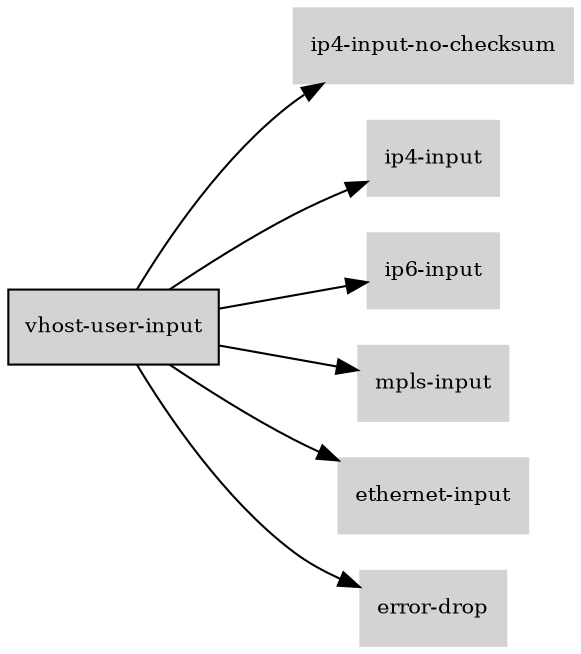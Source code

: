 digraph "vhost_user_input_subgraph" {
  rankdir=LR;
  node [shape=box, style=filled, fontsize=10, color=lightgray, fontcolor=black, fillcolor=lightgray];
  "vhost-user-input" [color=black, fontcolor=black, fillcolor=lightgray];
  edge [fontsize=8];
  "vhost-user-input" -> "ip4-input-no-checksum";
  "vhost-user-input" -> "ip4-input";
  "vhost-user-input" -> "ip6-input";
  "vhost-user-input" -> "mpls-input";
  "vhost-user-input" -> "ethernet-input";
  "vhost-user-input" -> "error-drop";
}
